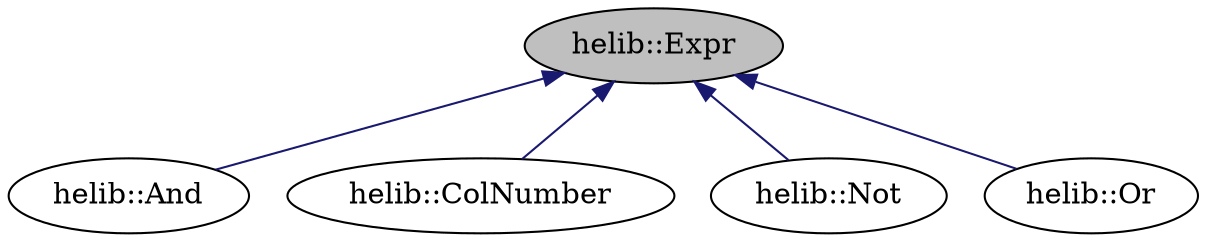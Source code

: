 digraph "helib::Expr"
{
  N0 [label="helib::Expr",color="black", fillcolor="grey75", style="filled", fontcolor="black"];
  N0 -> N1 [dir="back",color="midnightblue",style="solid"];
  N1 [label="helib::And",color="black", fillcolor="white", style="filled",tooltip="An object representing the logical AND expression which inherits from Expr. "];
  N0 -> N2 [dir="back",color="midnightblue",style="solid"];
  N2 [label="helib::ColNumber",color="black", fillcolor="white", style="filled",tooltip="An object representing a column of a database as an expression which inherits from Expr..."];
  N0 -> N3 [dir="back",color="midnightblue",style="solid"];
  N3 [label="helib::Not",color="black", fillcolor="white", style="filled",tooltip="An object representing the logical NOT expression which inherits from Expr. "];
  N0 -> N4 [dir="back",color="midnightblue",style="solid"];
  N4 [label="helib::Or",color="black", fillcolor="white", style="filled",tooltip="An object representing the logical OR expression which inherits from Expr. "];
}
